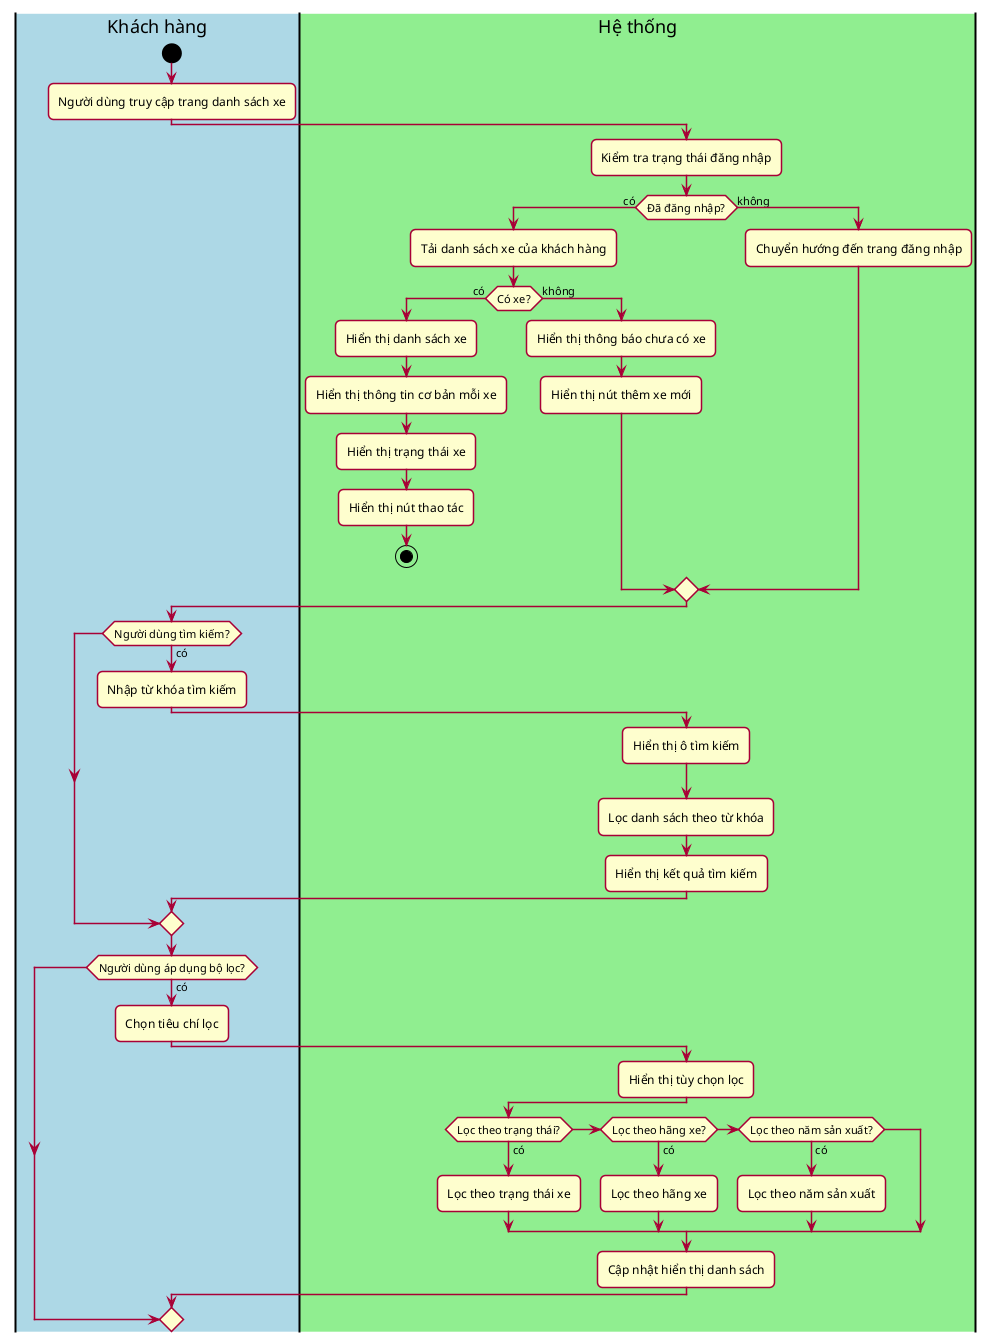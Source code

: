 @startuml Vehicle List Display Flows

skin rose 
skinparam actorStyle awesome
skinparam roundcorner 10
skinparam shadowing false

|#LightBlue|Khách hàng|
start
:Người dùng truy cập trang danh sách xe;

|#LightGreen|Hệ thống|
:Kiểm tra trạng thái đăng nhập;
if (Đã đăng nhập?) then (có)
    :Tải danh sách xe của khách hàng;
    if (Có xe?) then (có)
        :Hiển thị danh sách xe;
        :Hiển thị thông tin cơ bản mỗi xe;
        :Hiển thị trạng thái xe;
        :Hiển thị nút thao tác;
        stop
    else (không)
        :Hiển thị thông báo chưa có xe;
        :Hiển thị nút thêm xe mới;
    endif
else (không)
    :Chuyển hướng đến trang đăng nhập;
endif



|#LightBlue|Khách hàng|
' Search Vehicles
if (Người dùng tìm kiếm?) then (có)
    :Nhập từ khóa tìm kiếm;

|#LightGreen|Hệ thống|
    :Hiển thị ô tìm kiếm;
    :Lọc danh sách theo từ khóa;
    :Hiển thị kết quả tìm kiếm;
endif

|#LightBlue|Khách hàng|
' Filter Vehicles
if (Người dùng áp dụng bộ lọc?) then (có)
    :Chọn tiêu chí lọc;

|#LightGreen|Hệ thống|
    :Hiển thị tùy chọn lọc;
    if (Lọc theo trạng thái?) then (có)
        :Lọc theo trạng thái xe;
    else if (Lọc theo hãng xe?) then (có)
        :Lọc theo hãng xe;
    else if (Lọc theo năm sản xuất?) then (có)
        :Lọc theo năm sản xuất;
    endif
    :Cập nhật hiển thị danh sách;
endif



@enduml 